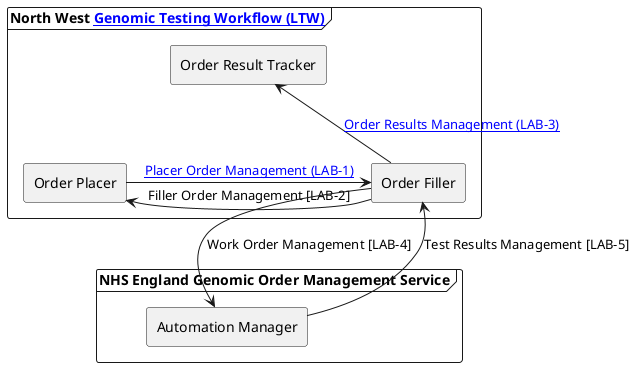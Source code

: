 @startuml


frame "North West [[LTW.html Genomic Testing Workflow (LTW)]]" as NW {
  agent "Order Placer" as Placer
  agent "Order Filler" as Filler
  agent "Order Result Tracker" as Tracker
}
frame "NHS England Genomic Order Management Service" as  NHSE {
  agent "Automation Manager" as Manager
}
Placer -r-> Filler: [[LAB-1.html Placer Order Management (LAB-1)]]
Filler -l-> Placer: Filler Order Management [LAB-2]

Filler -u-> Tracker: [[LAB-3.html Order Results Management (LAB-3)]]
Filler -d-> Manager: Work Order Management [LAB-4]
Manager -u-> Filler: Test Results Management [LAB-5]

@enduml
